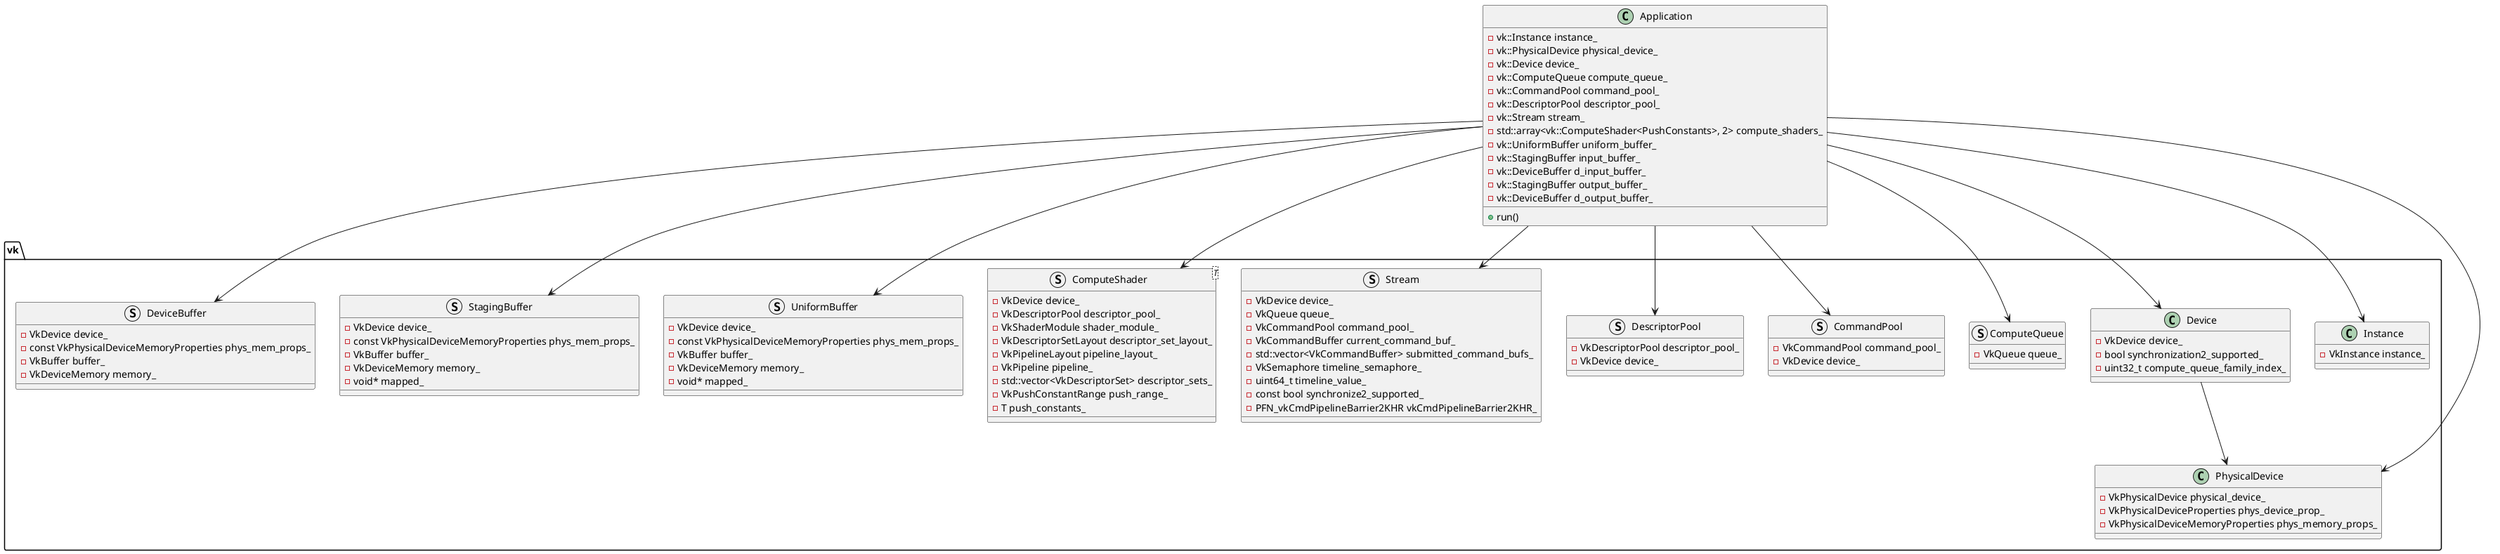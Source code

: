 @startuml
set namespaceSeparator ::

class Application {
  - vk::Instance instance_
  - vk::PhysicalDevice physical_device_
  - vk::Device device_
  - vk::ComputeQueue compute_queue_
  - vk::CommandPool command_pool_
  - vk::DescriptorPool descriptor_pool_
  - vk::Stream stream_
  - std::array<vk::ComputeShader<PushConstants>, 2> compute_shaders_
  - vk::UniformBuffer uniform_buffer_
  - vk::StagingBuffer input_buffer_
  - vk::DeviceBuffer d_input_buffer_
  - vk::StagingBuffer output_buffer_
  - vk::DeviceBuffer d_output_buffer_
  + run()
}

class vk::Instance {
  - VkInstance instance_
}

class vk::PhysicalDevice {
  - VkPhysicalDevice physical_device_
  - VkPhysicalDeviceProperties phys_device_prop_
  - VkPhysicalDeviceMemoryProperties phys_memory_props_
}

class vk::Device {
  - VkDevice device_
  - bool synchronization2_supported_
  - uint32_t compute_queue_family_index_
}

struct vk::ComputeQueue {
  - VkQueue queue_
}

struct vk::CommandPool {
  - VkCommandPool command_pool_
  - VkDevice device_
}

struct vk::DescriptorPool {
  - VkDescriptorPool descriptor_pool_
  - VkDevice device_
}

struct vk::Stream {
  - VkDevice device_
  - VkQueue queue_
  - VkCommandPool command_pool_
  - VkCommandBuffer current_command_buf_
  - std::vector<VkCommandBuffer> submitted_command_bufs_
  - VkSemaphore timeline_semaphore_
  - uint64_t timeline_value_
  - const bool synchronize2_supported_
  - PFN_vkCmdPipelineBarrier2KHR vkCmdPipelineBarrier2KHR_
}

struct vk::ComputeShader<T> {
  - VkDevice device_
  - VkDescriptorPool descriptor_pool_
  - VkShaderModule shader_module_
  - VkDescriptorSetLayout descriptor_set_layout_
  - VkPipelineLayout pipeline_layout_
  - VkPipeline pipeline_
  - std::vector<VkDescriptorSet> descriptor_sets_
  - VkPushConstantRange push_range_
  - T push_constants_
}

struct vk::UniformBuffer {
  - VkDevice device_
  - const VkPhysicalDeviceMemoryProperties phys_mem_props_
  - VkBuffer buffer_
  - VkDeviceMemory memory_
  - void* mapped_
}

struct vk::StagingBuffer {
  - VkDevice device_
  - const VkPhysicalDeviceMemoryProperties phys_mem_props_
  - VkBuffer buffer_
  - VkDeviceMemory memory_
  - void* mapped_
}

struct vk::DeviceBuffer {
  - VkDevice device_
  - const VkPhysicalDeviceMemoryProperties phys_mem_props_
  - VkBuffer buffer_
  - VkDeviceMemory memory_
}

Application --> vk::Instance
Application --> vk::PhysicalDevice
Application --> vk::Device
Application --> vk::ComputeQueue
Application --> vk::CommandPool
Application --> vk::DescriptorPool
Application --> vk::Stream
Application --> vk::ComputeShader
Application --> vk::UniformBuffer
Application --> vk::StagingBuffer
Application --> vk::DeviceBuffer
vk::Device --> vk::PhysicalDevice
@enduml
